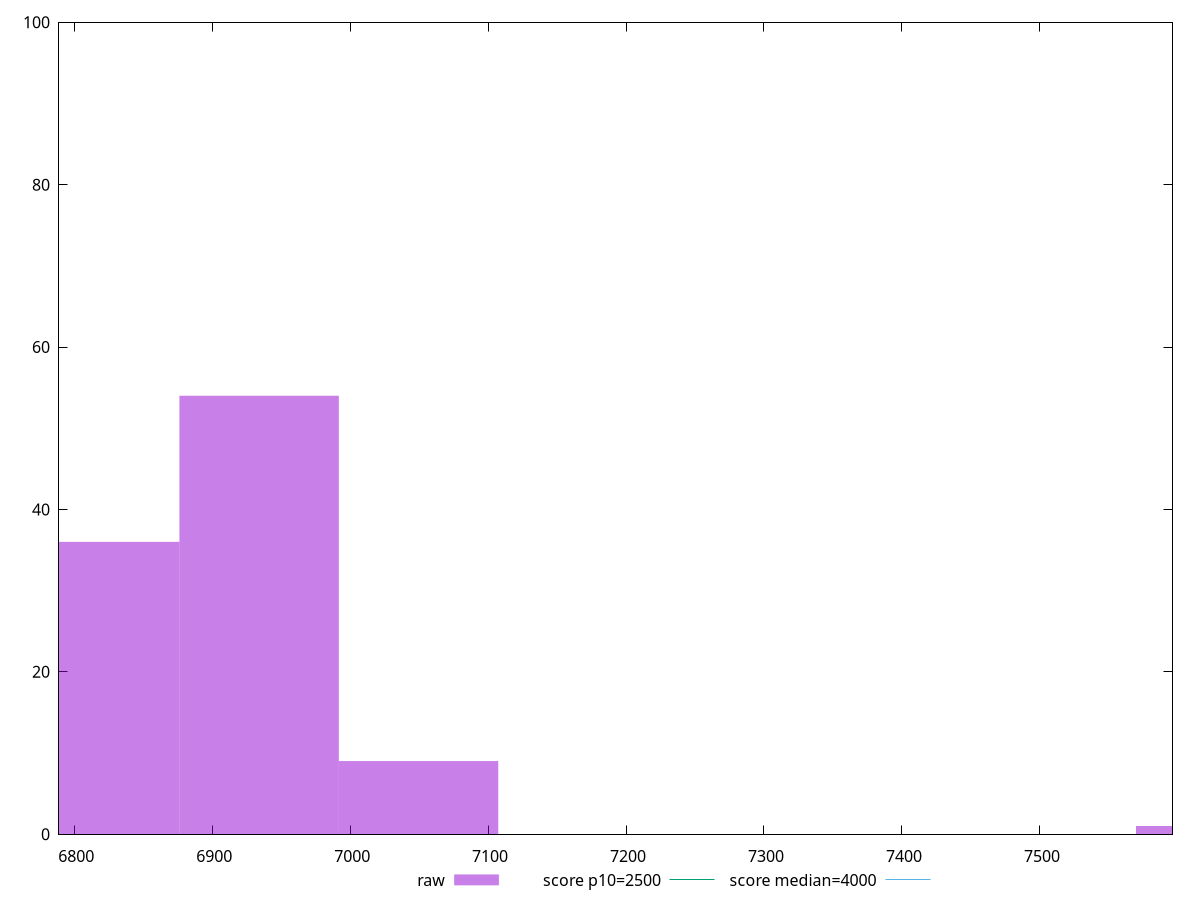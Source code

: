 reset

$raw <<EOF
7627.431855451303 1
6934.0289595011845 54
6818.461810176164 36
7049.596108826204 9
EOF

set key outside below
set boxwidth 115.56714932501974
set xrange [6788.971499999998:7596.117499999999]
set yrange [0:100]
set trange [0:100]
set style fill transparent solid 0.5 noborder

set parametric
set terminal svg size 640, 490 enhanced background rgb 'white'
set output "report_00026_2021-02-22T21:38:55.199Z/largest-contentful-paint/samples/pages+cached+noadtech+nomedia/raw/histogram.svg"

plot $raw title "raw" with boxes, \
     2500,t title "score p10=2500", \
     4000,t title "score median=4000"

reset
